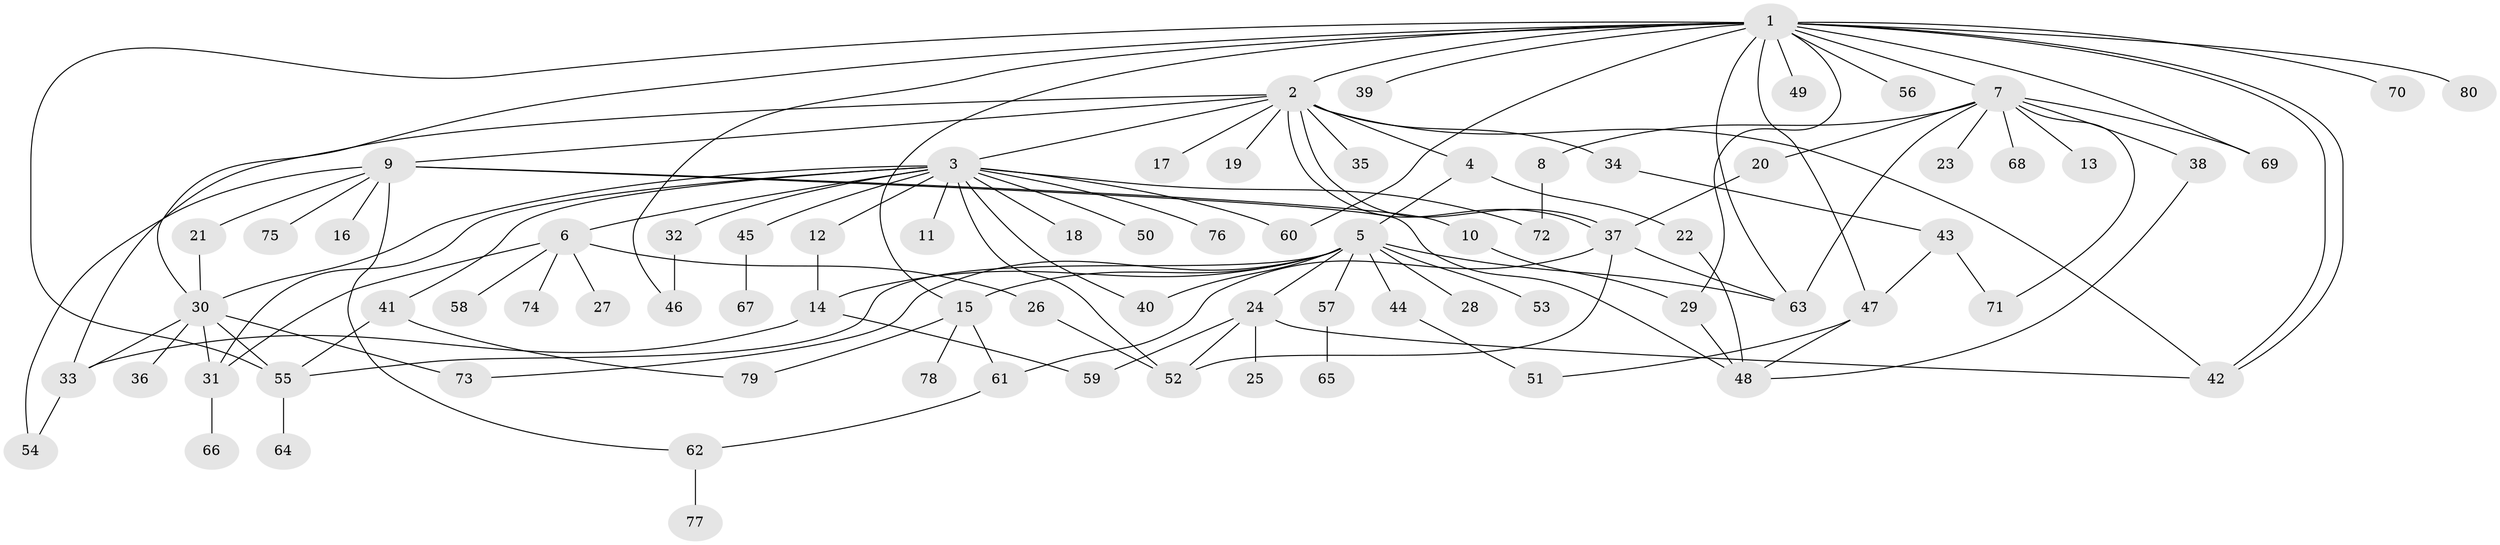 // coarse degree distribution, {1: 0.8333333333333334, 2: 0.08333333333333333, 12: 0.08333333333333333}
// Generated by graph-tools (version 1.1) at 2025/51/03/04/25 21:51:15]
// undirected, 80 vertices, 120 edges
graph export_dot {
graph [start="1"]
  node [color=gray90,style=filled];
  1;
  2;
  3;
  4;
  5;
  6;
  7;
  8;
  9;
  10;
  11;
  12;
  13;
  14;
  15;
  16;
  17;
  18;
  19;
  20;
  21;
  22;
  23;
  24;
  25;
  26;
  27;
  28;
  29;
  30;
  31;
  32;
  33;
  34;
  35;
  36;
  37;
  38;
  39;
  40;
  41;
  42;
  43;
  44;
  45;
  46;
  47;
  48;
  49;
  50;
  51;
  52;
  53;
  54;
  55;
  56;
  57;
  58;
  59;
  60;
  61;
  62;
  63;
  64;
  65;
  66;
  67;
  68;
  69;
  70;
  71;
  72;
  73;
  74;
  75;
  76;
  77;
  78;
  79;
  80;
  1 -- 2;
  1 -- 7;
  1 -- 15;
  1 -- 29;
  1 -- 30;
  1 -- 39;
  1 -- 42;
  1 -- 42;
  1 -- 46;
  1 -- 47;
  1 -- 49;
  1 -- 55;
  1 -- 56;
  1 -- 60;
  1 -- 63;
  1 -- 69;
  1 -- 70;
  1 -- 80;
  2 -- 3;
  2 -- 4;
  2 -- 9;
  2 -- 17;
  2 -- 19;
  2 -- 33;
  2 -- 34;
  2 -- 35;
  2 -- 37;
  2 -- 37;
  2 -- 42;
  3 -- 6;
  3 -- 11;
  3 -- 12;
  3 -- 18;
  3 -- 30;
  3 -- 31;
  3 -- 32;
  3 -- 40;
  3 -- 41;
  3 -- 45;
  3 -- 50;
  3 -- 52;
  3 -- 60;
  3 -- 72;
  3 -- 76;
  4 -- 5;
  4 -- 22;
  5 -- 14;
  5 -- 15;
  5 -- 24;
  5 -- 28;
  5 -- 40;
  5 -- 44;
  5 -- 53;
  5 -- 55;
  5 -- 57;
  5 -- 63;
  5 -- 73;
  6 -- 26;
  6 -- 27;
  6 -- 31;
  6 -- 58;
  6 -- 74;
  7 -- 8;
  7 -- 13;
  7 -- 20;
  7 -- 23;
  7 -- 38;
  7 -- 63;
  7 -- 68;
  7 -- 69;
  7 -- 71;
  8 -- 72;
  9 -- 10;
  9 -- 16;
  9 -- 21;
  9 -- 48;
  9 -- 54;
  9 -- 62;
  9 -- 75;
  10 -- 29;
  12 -- 14;
  14 -- 33;
  14 -- 59;
  15 -- 61;
  15 -- 78;
  15 -- 79;
  20 -- 37;
  21 -- 30;
  22 -- 48;
  24 -- 25;
  24 -- 42;
  24 -- 52;
  24 -- 59;
  26 -- 52;
  29 -- 48;
  30 -- 31;
  30 -- 33;
  30 -- 36;
  30 -- 55;
  30 -- 73;
  31 -- 66;
  32 -- 46;
  33 -- 54;
  34 -- 43;
  37 -- 52;
  37 -- 61;
  37 -- 63;
  38 -- 48;
  41 -- 55;
  41 -- 79;
  43 -- 47;
  43 -- 71;
  44 -- 51;
  45 -- 67;
  47 -- 48;
  47 -- 51;
  55 -- 64;
  57 -- 65;
  61 -- 62;
  62 -- 77;
}
